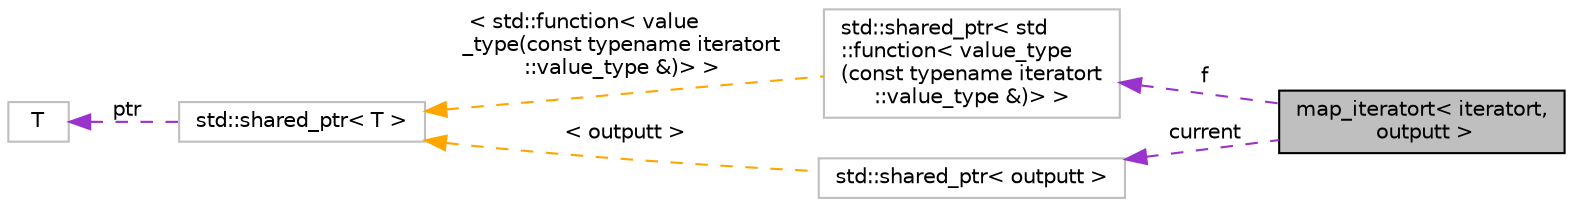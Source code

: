 digraph "map_iteratort&lt; iteratort, outputt &gt;"
{
 // LATEX_PDF_SIZE
  bgcolor="transparent";
  edge [fontname="Helvetica",fontsize="10",labelfontname="Helvetica",labelfontsize="10"];
  node [fontname="Helvetica",fontsize="10",shape=record];
  rankdir="LR";
  Node1 [label="map_iteratort\< iteratort,\l outputt \>",height=0.2,width=0.4,color="black", fillcolor="grey75", style="filled", fontcolor="black",tooltip="Iterator which applies some given function f after each increment and returns its result on dereferen..."];
  Node2 -> Node1 [dir="back",color="darkorchid3",fontsize="10",style="dashed",label=" f" ,fontname="Helvetica"];
  Node2 [label="std::shared_ptr\< std\l::function\< value_type\l(const typename iteratort\l::value_type &)\> \>",height=0.2,width=0.4,color="grey75",tooltip=" "];
  Node3 -> Node2 [dir="back",color="orange",fontsize="10",style="dashed",label=" \< std::function\< value\l_type(const typename iteratort\l::value_type &)\> \>" ,fontname="Helvetica"];
  Node3 [label="std::shared_ptr\< T \>",height=0.2,width=0.4,color="grey75",tooltip="STL class."];
  Node4 -> Node3 [dir="back",color="darkorchid3",fontsize="10",style="dashed",label=" ptr" ,fontname="Helvetica"];
  Node4 [label="T",height=0.2,width=0.4,color="grey75",tooltip=" "];
  Node5 -> Node1 [dir="back",color="darkorchid3",fontsize="10",style="dashed",label=" current" ,fontname="Helvetica"];
  Node5 [label="std::shared_ptr\< outputt \>",height=0.2,width=0.4,color="grey75",tooltip=" "];
  Node3 -> Node5 [dir="back",color="orange",fontsize="10",style="dashed",label=" \< outputt \>" ,fontname="Helvetica"];
}
